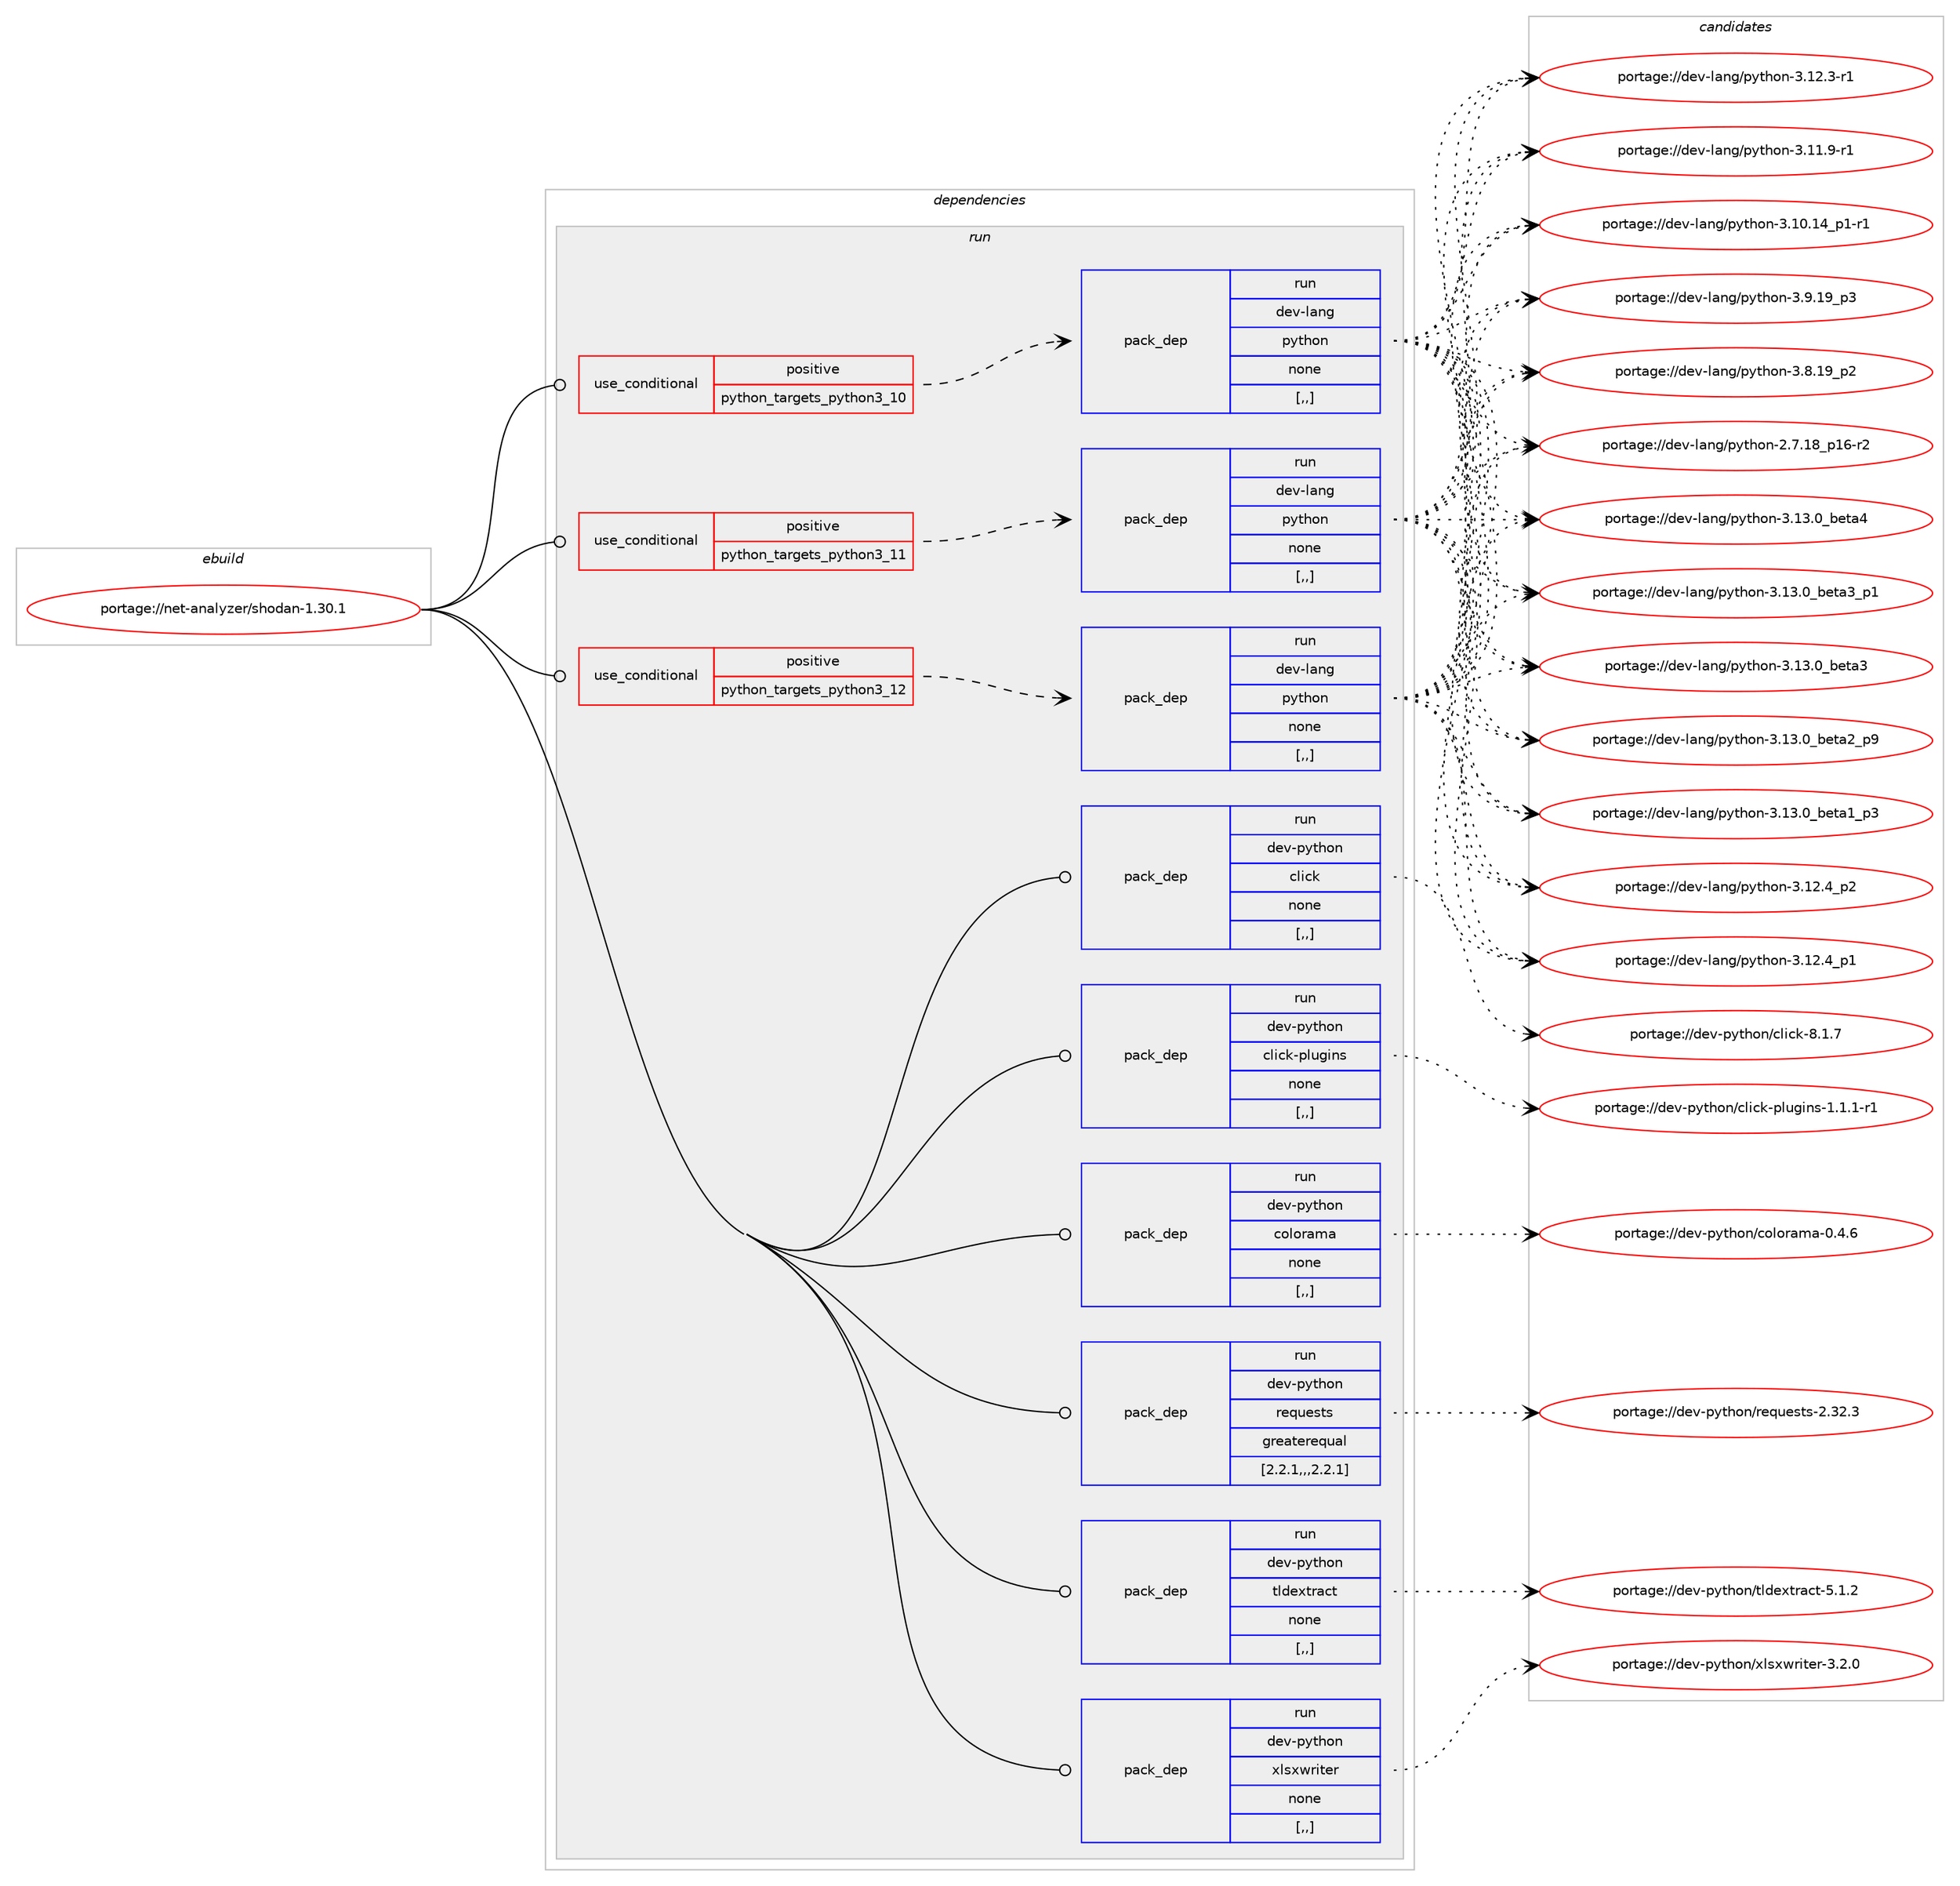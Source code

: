 digraph prolog {

# *************
# Graph options
# *************

newrank=true;
concentrate=true;
compound=true;
graph [rankdir=LR,fontname=Helvetica,fontsize=10,ranksep=1.5];#, ranksep=2.5, nodesep=0.2];
edge  [arrowhead=vee];
node  [fontname=Helvetica,fontsize=10];

# **********
# The ebuild
# **********

subgraph cluster_leftcol {
color=gray;
label=<<i>ebuild</i>>;
id [label="portage://net-analyzer/shodan-1.30.1", color=red, width=4, href="../net-analyzer/shodan-1.30.1.svg"];
}

# ****************
# The dependencies
# ****************

subgraph cluster_midcol {
color=gray;
label=<<i>dependencies</i>>;
subgraph cluster_compile {
fillcolor="#eeeeee";
style=filled;
label=<<i>compile</i>>;
}
subgraph cluster_compileandrun {
fillcolor="#eeeeee";
style=filled;
label=<<i>compile and run</i>>;
}
subgraph cluster_run {
fillcolor="#eeeeee";
style=filled;
label=<<i>run</i>>;
subgraph cond87900 {
dependency341116 [label=<<TABLE BORDER="0" CELLBORDER="1" CELLSPACING="0" CELLPADDING="4"><TR><TD ROWSPAN="3" CELLPADDING="10">use_conditional</TD></TR><TR><TD>positive</TD></TR><TR><TD>python_targets_python3_10</TD></TR></TABLE>>, shape=none, color=red];
subgraph pack250627 {
dependency341117 [label=<<TABLE BORDER="0" CELLBORDER="1" CELLSPACING="0" CELLPADDING="4" WIDTH="220"><TR><TD ROWSPAN="6" CELLPADDING="30">pack_dep</TD></TR><TR><TD WIDTH="110">run</TD></TR><TR><TD>dev-lang</TD></TR><TR><TD>python</TD></TR><TR><TD>none</TD></TR><TR><TD>[,,]</TD></TR></TABLE>>, shape=none, color=blue];
}
dependency341116:e -> dependency341117:w [weight=20,style="dashed",arrowhead="vee"];
}
id:e -> dependency341116:w [weight=20,style="solid",arrowhead="odot"];
subgraph cond87901 {
dependency341118 [label=<<TABLE BORDER="0" CELLBORDER="1" CELLSPACING="0" CELLPADDING="4"><TR><TD ROWSPAN="3" CELLPADDING="10">use_conditional</TD></TR><TR><TD>positive</TD></TR><TR><TD>python_targets_python3_11</TD></TR></TABLE>>, shape=none, color=red];
subgraph pack250628 {
dependency341119 [label=<<TABLE BORDER="0" CELLBORDER="1" CELLSPACING="0" CELLPADDING="4" WIDTH="220"><TR><TD ROWSPAN="6" CELLPADDING="30">pack_dep</TD></TR><TR><TD WIDTH="110">run</TD></TR><TR><TD>dev-lang</TD></TR><TR><TD>python</TD></TR><TR><TD>none</TD></TR><TR><TD>[,,]</TD></TR></TABLE>>, shape=none, color=blue];
}
dependency341118:e -> dependency341119:w [weight=20,style="dashed",arrowhead="vee"];
}
id:e -> dependency341118:w [weight=20,style="solid",arrowhead="odot"];
subgraph cond87902 {
dependency341120 [label=<<TABLE BORDER="0" CELLBORDER="1" CELLSPACING="0" CELLPADDING="4"><TR><TD ROWSPAN="3" CELLPADDING="10">use_conditional</TD></TR><TR><TD>positive</TD></TR><TR><TD>python_targets_python3_12</TD></TR></TABLE>>, shape=none, color=red];
subgraph pack250629 {
dependency341121 [label=<<TABLE BORDER="0" CELLBORDER="1" CELLSPACING="0" CELLPADDING="4" WIDTH="220"><TR><TD ROWSPAN="6" CELLPADDING="30">pack_dep</TD></TR><TR><TD WIDTH="110">run</TD></TR><TR><TD>dev-lang</TD></TR><TR><TD>python</TD></TR><TR><TD>none</TD></TR><TR><TD>[,,]</TD></TR></TABLE>>, shape=none, color=blue];
}
dependency341120:e -> dependency341121:w [weight=20,style="dashed",arrowhead="vee"];
}
id:e -> dependency341120:w [weight=20,style="solid",arrowhead="odot"];
subgraph pack250630 {
dependency341122 [label=<<TABLE BORDER="0" CELLBORDER="1" CELLSPACING="0" CELLPADDING="4" WIDTH="220"><TR><TD ROWSPAN="6" CELLPADDING="30">pack_dep</TD></TR><TR><TD WIDTH="110">run</TD></TR><TR><TD>dev-python</TD></TR><TR><TD>click</TD></TR><TR><TD>none</TD></TR><TR><TD>[,,]</TD></TR></TABLE>>, shape=none, color=blue];
}
id:e -> dependency341122:w [weight=20,style="solid",arrowhead="odot"];
subgraph pack250631 {
dependency341123 [label=<<TABLE BORDER="0" CELLBORDER="1" CELLSPACING="0" CELLPADDING="4" WIDTH="220"><TR><TD ROWSPAN="6" CELLPADDING="30">pack_dep</TD></TR><TR><TD WIDTH="110">run</TD></TR><TR><TD>dev-python</TD></TR><TR><TD>click-plugins</TD></TR><TR><TD>none</TD></TR><TR><TD>[,,]</TD></TR></TABLE>>, shape=none, color=blue];
}
id:e -> dependency341123:w [weight=20,style="solid",arrowhead="odot"];
subgraph pack250632 {
dependency341124 [label=<<TABLE BORDER="0" CELLBORDER="1" CELLSPACING="0" CELLPADDING="4" WIDTH="220"><TR><TD ROWSPAN="6" CELLPADDING="30">pack_dep</TD></TR><TR><TD WIDTH="110">run</TD></TR><TR><TD>dev-python</TD></TR><TR><TD>colorama</TD></TR><TR><TD>none</TD></TR><TR><TD>[,,]</TD></TR></TABLE>>, shape=none, color=blue];
}
id:e -> dependency341124:w [weight=20,style="solid",arrowhead="odot"];
subgraph pack250633 {
dependency341125 [label=<<TABLE BORDER="0" CELLBORDER="1" CELLSPACING="0" CELLPADDING="4" WIDTH="220"><TR><TD ROWSPAN="6" CELLPADDING="30">pack_dep</TD></TR><TR><TD WIDTH="110">run</TD></TR><TR><TD>dev-python</TD></TR><TR><TD>requests</TD></TR><TR><TD>greaterequal</TD></TR><TR><TD>[2.2.1,,,2.2.1]</TD></TR></TABLE>>, shape=none, color=blue];
}
id:e -> dependency341125:w [weight=20,style="solid",arrowhead="odot"];
subgraph pack250634 {
dependency341126 [label=<<TABLE BORDER="0" CELLBORDER="1" CELLSPACING="0" CELLPADDING="4" WIDTH="220"><TR><TD ROWSPAN="6" CELLPADDING="30">pack_dep</TD></TR><TR><TD WIDTH="110">run</TD></TR><TR><TD>dev-python</TD></TR><TR><TD>tldextract</TD></TR><TR><TD>none</TD></TR><TR><TD>[,,]</TD></TR></TABLE>>, shape=none, color=blue];
}
id:e -> dependency341126:w [weight=20,style="solid",arrowhead="odot"];
subgraph pack250635 {
dependency341127 [label=<<TABLE BORDER="0" CELLBORDER="1" CELLSPACING="0" CELLPADDING="4" WIDTH="220"><TR><TD ROWSPAN="6" CELLPADDING="30">pack_dep</TD></TR><TR><TD WIDTH="110">run</TD></TR><TR><TD>dev-python</TD></TR><TR><TD>xlsxwriter</TD></TR><TR><TD>none</TD></TR><TR><TD>[,,]</TD></TR></TABLE>>, shape=none, color=blue];
}
id:e -> dependency341127:w [weight=20,style="solid",arrowhead="odot"];
}
}

# **************
# The candidates
# **************

subgraph cluster_choices {
rank=same;
color=gray;
label=<<i>candidates</i>>;

subgraph choice250627 {
color=black;
nodesep=1;
choice1001011184510897110103471121211161041111104551464951464895981011169752 [label="portage://dev-lang/python-3.13.0_beta4", color=red, width=4,href="../dev-lang/python-3.13.0_beta4.svg"];
choice10010111845108971101034711212111610411111045514649514648959810111697519511249 [label="portage://dev-lang/python-3.13.0_beta3_p1", color=red, width=4,href="../dev-lang/python-3.13.0_beta3_p1.svg"];
choice1001011184510897110103471121211161041111104551464951464895981011169751 [label="portage://dev-lang/python-3.13.0_beta3", color=red, width=4,href="../dev-lang/python-3.13.0_beta3.svg"];
choice10010111845108971101034711212111610411111045514649514648959810111697509511257 [label="portage://dev-lang/python-3.13.0_beta2_p9", color=red, width=4,href="../dev-lang/python-3.13.0_beta2_p9.svg"];
choice10010111845108971101034711212111610411111045514649514648959810111697499511251 [label="portage://dev-lang/python-3.13.0_beta1_p3", color=red, width=4,href="../dev-lang/python-3.13.0_beta1_p3.svg"];
choice100101118451089711010347112121116104111110455146495046529511250 [label="portage://dev-lang/python-3.12.4_p2", color=red, width=4,href="../dev-lang/python-3.12.4_p2.svg"];
choice100101118451089711010347112121116104111110455146495046529511249 [label="portage://dev-lang/python-3.12.4_p1", color=red, width=4,href="../dev-lang/python-3.12.4_p1.svg"];
choice100101118451089711010347112121116104111110455146495046514511449 [label="portage://dev-lang/python-3.12.3-r1", color=red, width=4,href="../dev-lang/python-3.12.3-r1.svg"];
choice100101118451089711010347112121116104111110455146494946574511449 [label="portage://dev-lang/python-3.11.9-r1", color=red, width=4,href="../dev-lang/python-3.11.9-r1.svg"];
choice100101118451089711010347112121116104111110455146494846495295112494511449 [label="portage://dev-lang/python-3.10.14_p1-r1", color=red, width=4,href="../dev-lang/python-3.10.14_p1-r1.svg"];
choice100101118451089711010347112121116104111110455146574649579511251 [label="portage://dev-lang/python-3.9.19_p3", color=red, width=4,href="../dev-lang/python-3.9.19_p3.svg"];
choice100101118451089711010347112121116104111110455146564649579511250 [label="portage://dev-lang/python-3.8.19_p2", color=red, width=4,href="../dev-lang/python-3.8.19_p2.svg"];
choice100101118451089711010347112121116104111110455046554649569511249544511450 [label="portage://dev-lang/python-2.7.18_p16-r2", color=red, width=4,href="../dev-lang/python-2.7.18_p16-r2.svg"];
dependency341117:e -> choice1001011184510897110103471121211161041111104551464951464895981011169752:w [style=dotted,weight="100"];
dependency341117:e -> choice10010111845108971101034711212111610411111045514649514648959810111697519511249:w [style=dotted,weight="100"];
dependency341117:e -> choice1001011184510897110103471121211161041111104551464951464895981011169751:w [style=dotted,weight="100"];
dependency341117:e -> choice10010111845108971101034711212111610411111045514649514648959810111697509511257:w [style=dotted,weight="100"];
dependency341117:e -> choice10010111845108971101034711212111610411111045514649514648959810111697499511251:w [style=dotted,weight="100"];
dependency341117:e -> choice100101118451089711010347112121116104111110455146495046529511250:w [style=dotted,weight="100"];
dependency341117:e -> choice100101118451089711010347112121116104111110455146495046529511249:w [style=dotted,weight="100"];
dependency341117:e -> choice100101118451089711010347112121116104111110455146495046514511449:w [style=dotted,weight="100"];
dependency341117:e -> choice100101118451089711010347112121116104111110455146494946574511449:w [style=dotted,weight="100"];
dependency341117:e -> choice100101118451089711010347112121116104111110455146494846495295112494511449:w [style=dotted,weight="100"];
dependency341117:e -> choice100101118451089711010347112121116104111110455146574649579511251:w [style=dotted,weight="100"];
dependency341117:e -> choice100101118451089711010347112121116104111110455146564649579511250:w [style=dotted,weight="100"];
dependency341117:e -> choice100101118451089711010347112121116104111110455046554649569511249544511450:w [style=dotted,weight="100"];
}
subgraph choice250628 {
color=black;
nodesep=1;
choice1001011184510897110103471121211161041111104551464951464895981011169752 [label="portage://dev-lang/python-3.13.0_beta4", color=red, width=4,href="../dev-lang/python-3.13.0_beta4.svg"];
choice10010111845108971101034711212111610411111045514649514648959810111697519511249 [label="portage://dev-lang/python-3.13.0_beta3_p1", color=red, width=4,href="../dev-lang/python-3.13.0_beta3_p1.svg"];
choice1001011184510897110103471121211161041111104551464951464895981011169751 [label="portage://dev-lang/python-3.13.0_beta3", color=red, width=4,href="../dev-lang/python-3.13.0_beta3.svg"];
choice10010111845108971101034711212111610411111045514649514648959810111697509511257 [label="portage://dev-lang/python-3.13.0_beta2_p9", color=red, width=4,href="../dev-lang/python-3.13.0_beta2_p9.svg"];
choice10010111845108971101034711212111610411111045514649514648959810111697499511251 [label="portage://dev-lang/python-3.13.0_beta1_p3", color=red, width=4,href="../dev-lang/python-3.13.0_beta1_p3.svg"];
choice100101118451089711010347112121116104111110455146495046529511250 [label="portage://dev-lang/python-3.12.4_p2", color=red, width=4,href="../dev-lang/python-3.12.4_p2.svg"];
choice100101118451089711010347112121116104111110455146495046529511249 [label="portage://dev-lang/python-3.12.4_p1", color=red, width=4,href="../dev-lang/python-3.12.4_p1.svg"];
choice100101118451089711010347112121116104111110455146495046514511449 [label="portage://dev-lang/python-3.12.3-r1", color=red, width=4,href="../dev-lang/python-3.12.3-r1.svg"];
choice100101118451089711010347112121116104111110455146494946574511449 [label="portage://dev-lang/python-3.11.9-r1", color=red, width=4,href="../dev-lang/python-3.11.9-r1.svg"];
choice100101118451089711010347112121116104111110455146494846495295112494511449 [label="portage://dev-lang/python-3.10.14_p1-r1", color=red, width=4,href="../dev-lang/python-3.10.14_p1-r1.svg"];
choice100101118451089711010347112121116104111110455146574649579511251 [label="portage://dev-lang/python-3.9.19_p3", color=red, width=4,href="../dev-lang/python-3.9.19_p3.svg"];
choice100101118451089711010347112121116104111110455146564649579511250 [label="portage://dev-lang/python-3.8.19_p2", color=red, width=4,href="../dev-lang/python-3.8.19_p2.svg"];
choice100101118451089711010347112121116104111110455046554649569511249544511450 [label="portage://dev-lang/python-2.7.18_p16-r2", color=red, width=4,href="../dev-lang/python-2.7.18_p16-r2.svg"];
dependency341119:e -> choice1001011184510897110103471121211161041111104551464951464895981011169752:w [style=dotted,weight="100"];
dependency341119:e -> choice10010111845108971101034711212111610411111045514649514648959810111697519511249:w [style=dotted,weight="100"];
dependency341119:e -> choice1001011184510897110103471121211161041111104551464951464895981011169751:w [style=dotted,weight="100"];
dependency341119:e -> choice10010111845108971101034711212111610411111045514649514648959810111697509511257:w [style=dotted,weight="100"];
dependency341119:e -> choice10010111845108971101034711212111610411111045514649514648959810111697499511251:w [style=dotted,weight="100"];
dependency341119:e -> choice100101118451089711010347112121116104111110455146495046529511250:w [style=dotted,weight="100"];
dependency341119:e -> choice100101118451089711010347112121116104111110455146495046529511249:w [style=dotted,weight="100"];
dependency341119:e -> choice100101118451089711010347112121116104111110455146495046514511449:w [style=dotted,weight="100"];
dependency341119:e -> choice100101118451089711010347112121116104111110455146494946574511449:w [style=dotted,weight="100"];
dependency341119:e -> choice100101118451089711010347112121116104111110455146494846495295112494511449:w [style=dotted,weight="100"];
dependency341119:e -> choice100101118451089711010347112121116104111110455146574649579511251:w [style=dotted,weight="100"];
dependency341119:e -> choice100101118451089711010347112121116104111110455146564649579511250:w [style=dotted,weight="100"];
dependency341119:e -> choice100101118451089711010347112121116104111110455046554649569511249544511450:w [style=dotted,weight="100"];
}
subgraph choice250629 {
color=black;
nodesep=1;
choice1001011184510897110103471121211161041111104551464951464895981011169752 [label="portage://dev-lang/python-3.13.0_beta4", color=red, width=4,href="../dev-lang/python-3.13.0_beta4.svg"];
choice10010111845108971101034711212111610411111045514649514648959810111697519511249 [label="portage://dev-lang/python-3.13.0_beta3_p1", color=red, width=4,href="../dev-lang/python-3.13.0_beta3_p1.svg"];
choice1001011184510897110103471121211161041111104551464951464895981011169751 [label="portage://dev-lang/python-3.13.0_beta3", color=red, width=4,href="../dev-lang/python-3.13.0_beta3.svg"];
choice10010111845108971101034711212111610411111045514649514648959810111697509511257 [label="portage://dev-lang/python-3.13.0_beta2_p9", color=red, width=4,href="../dev-lang/python-3.13.0_beta2_p9.svg"];
choice10010111845108971101034711212111610411111045514649514648959810111697499511251 [label="portage://dev-lang/python-3.13.0_beta1_p3", color=red, width=4,href="../dev-lang/python-3.13.0_beta1_p3.svg"];
choice100101118451089711010347112121116104111110455146495046529511250 [label="portage://dev-lang/python-3.12.4_p2", color=red, width=4,href="../dev-lang/python-3.12.4_p2.svg"];
choice100101118451089711010347112121116104111110455146495046529511249 [label="portage://dev-lang/python-3.12.4_p1", color=red, width=4,href="../dev-lang/python-3.12.4_p1.svg"];
choice100101118451089711010347112121116104111110455146495046514511449 [label="portage://dev-lang/python-3.12.3-r1", color=red, width=4,href="../dev-lang/python-3.12.3-r1.svg"];
choice100101118451089711010347112121116104111110455146494946574511449 [label="portage://dev-lang/python-3.11.9-r1", color=red, width=4,href="../dev-lang/python-3.11.9-r1.svg"];
choice100101118451089711010347112121116104111110455146494846495295112494511449 [label="portage://dev-lang/python-3.10.14_p1-r1", color=red, width=4,href="../dev-lang/python-3.10.14_p1-r1.svg"];
choice100101118451089711010347112121116104111110455146574649579511251 [label="portage://dev-lang/python-3.9.19_p3", color=red, width=4,href="../dev-lang/python-3.9.19_p3.svg"];
choice100101118451089711010347112121116104111110455146564649579511250 [label="portage://dev-lang/python-3.8.19_p2", color=red, width=4,href="../dev-lang/python-3.8.19_p2.svg"];
choice100101118451089711010347112121116104111110455046554649569511249544511450 [label="portage://dev-lang/python-2.7.18_p16-r2", color=red, width=4,href="../dev-lang/python-2.7.18_p16-r2.svg"];
dependency341121:e -> choice1001011184510897110103471121211161041111104551464951464895981011169752:w [style=dotted,weight="100"];
dependency341121:e -> choice10010111845108971101034711212111610411111045514649514648959810111697519511249:w [style=dotted,weight="100"];
dependency341121:e -> choice1001011184510897110103471121211161041111104551464951464895981011169751:w [style=dotted,weight="100"];
dependency341121:e -> choice10010111845108971101034711212111610411111045514649514648959810111697509511257:w [style=dotted,weight="100"];
dependency341121:e -> choice10010111845108971101034711212111610411111045514649514648959810111697499511251:w [style=dotted,weight="100"];
dependency341121:e -> choice100101118451089711010347112121116104111110455146495046529511250:w [style=dotted,weight="100"];
dependency341121:e -> choice100101118451089711010347112121116104111110455146495046529511249:w [style=dotted,weight="100"];
dependency341121:e -> choice100101118451089711010347112121116104111110455146495046514511449:w [style=dotted,weight="100"];
dependency341121:e -> choice100101118451089711010347112121116104111110455146494946574511449:w [style=dotted,weight="100"];
dependency341121:e -> choice100101118451089711010347112121116104111110455146494846495295112494511449:w [style=dotted,weight="100"];
dependency341121:e -> choice100101118451089711010347112121116104111110455146574649579511251:w [style=dotted,weight="100"];
dependency341121:e -> choice100101118451089711010347112121116104111110455146564649579511250:w [style=dotted,weight="100"];
dependency341121:e -> choice100101118451089711010347112121116104111110455046554649569511249544511450:w [style=dotted,weight="100"];
}
subgraph choice250630 {
color=black;
nodesep=1;
choice10010111845112121116104111110479910810599107455646494655 [label="portage://dev-python/click-8.1.7", color=red, width=4,href="../dev-python/click-8.1.7.svg"];
dependency341122:e -> choice10010111845112121116104111110479910810599107455646494655:w [style=dotted,weight="100"];
}
subgraph choice250631 {
color=black;
nodesep=1;
choice10010111845112121116104111110479910810599107451121081171031051101154549464946494511449 [label="portage://dev-python/click-plugins-1.1.1-r1", color=red, width=4,href="../dev-python/click-plugins-1.1.1-r1.svg"];
dependency341123:e -> choice10010111845112121116104111110479910810599107451121081171031051101154549464946494511449:w [style=dotted,weight="100"];
}
subgraph choice250632 {
color=black;
nodesep=1;
choice1001011184511212111610411111047991111081111149710997454846524654 [label="portage://dev-python/colorama-0.4.6", color=red, width=4,href="../dev-python/colorama-0.4.6.svg"];
dependency341124:e -> choice1001011184511212111610411111047991111081111149710997454846524654:w [style=dotted,weight="100"];
}
subgraph choice250633 {
color=black;
nodesep=1;
choice100101118451121211161041111104711410111311710111511611545504651504651 [label="portage://dev-python/requests-2.32.3", color=red, width=4,href="../dev-python/requests-2.32.3.svg"];
dependency341125:e -> choice100101118451121211161041111104711410111311710111511611545504651504651:w [style=dotted,weight="100"];
}
subgraph choice250634 {
color=black;
nodesep=1;
choice10010111845112121116104111110471161081001011201161149799116455346494650 [label="portage://dev-python/tldextract-5.1.2", color=red, width=4,href="../dev-python/tldextract-5.1.2.svg"];
dependency341126:e -> choice10010111845112121116104111110471161081001011201161149799116455346494650:w [style=dotted,weight="100"];
}
subgraph choice250635 {
color=black;
nodesep=1;
choice1001011184511212111610411111047120108115120119114105116101114455146504648 [label="portage://dev-python/xlsxwriter-3.2.0", color=red, width=4,href="../dev-python/xlsxwriter-3.2.0.svg"];
dependency341127:e -> choice1001011184511212111610411111047120108115120119114105116101114455146504648:w [style=dotted,weight="100"];
}
}

}
